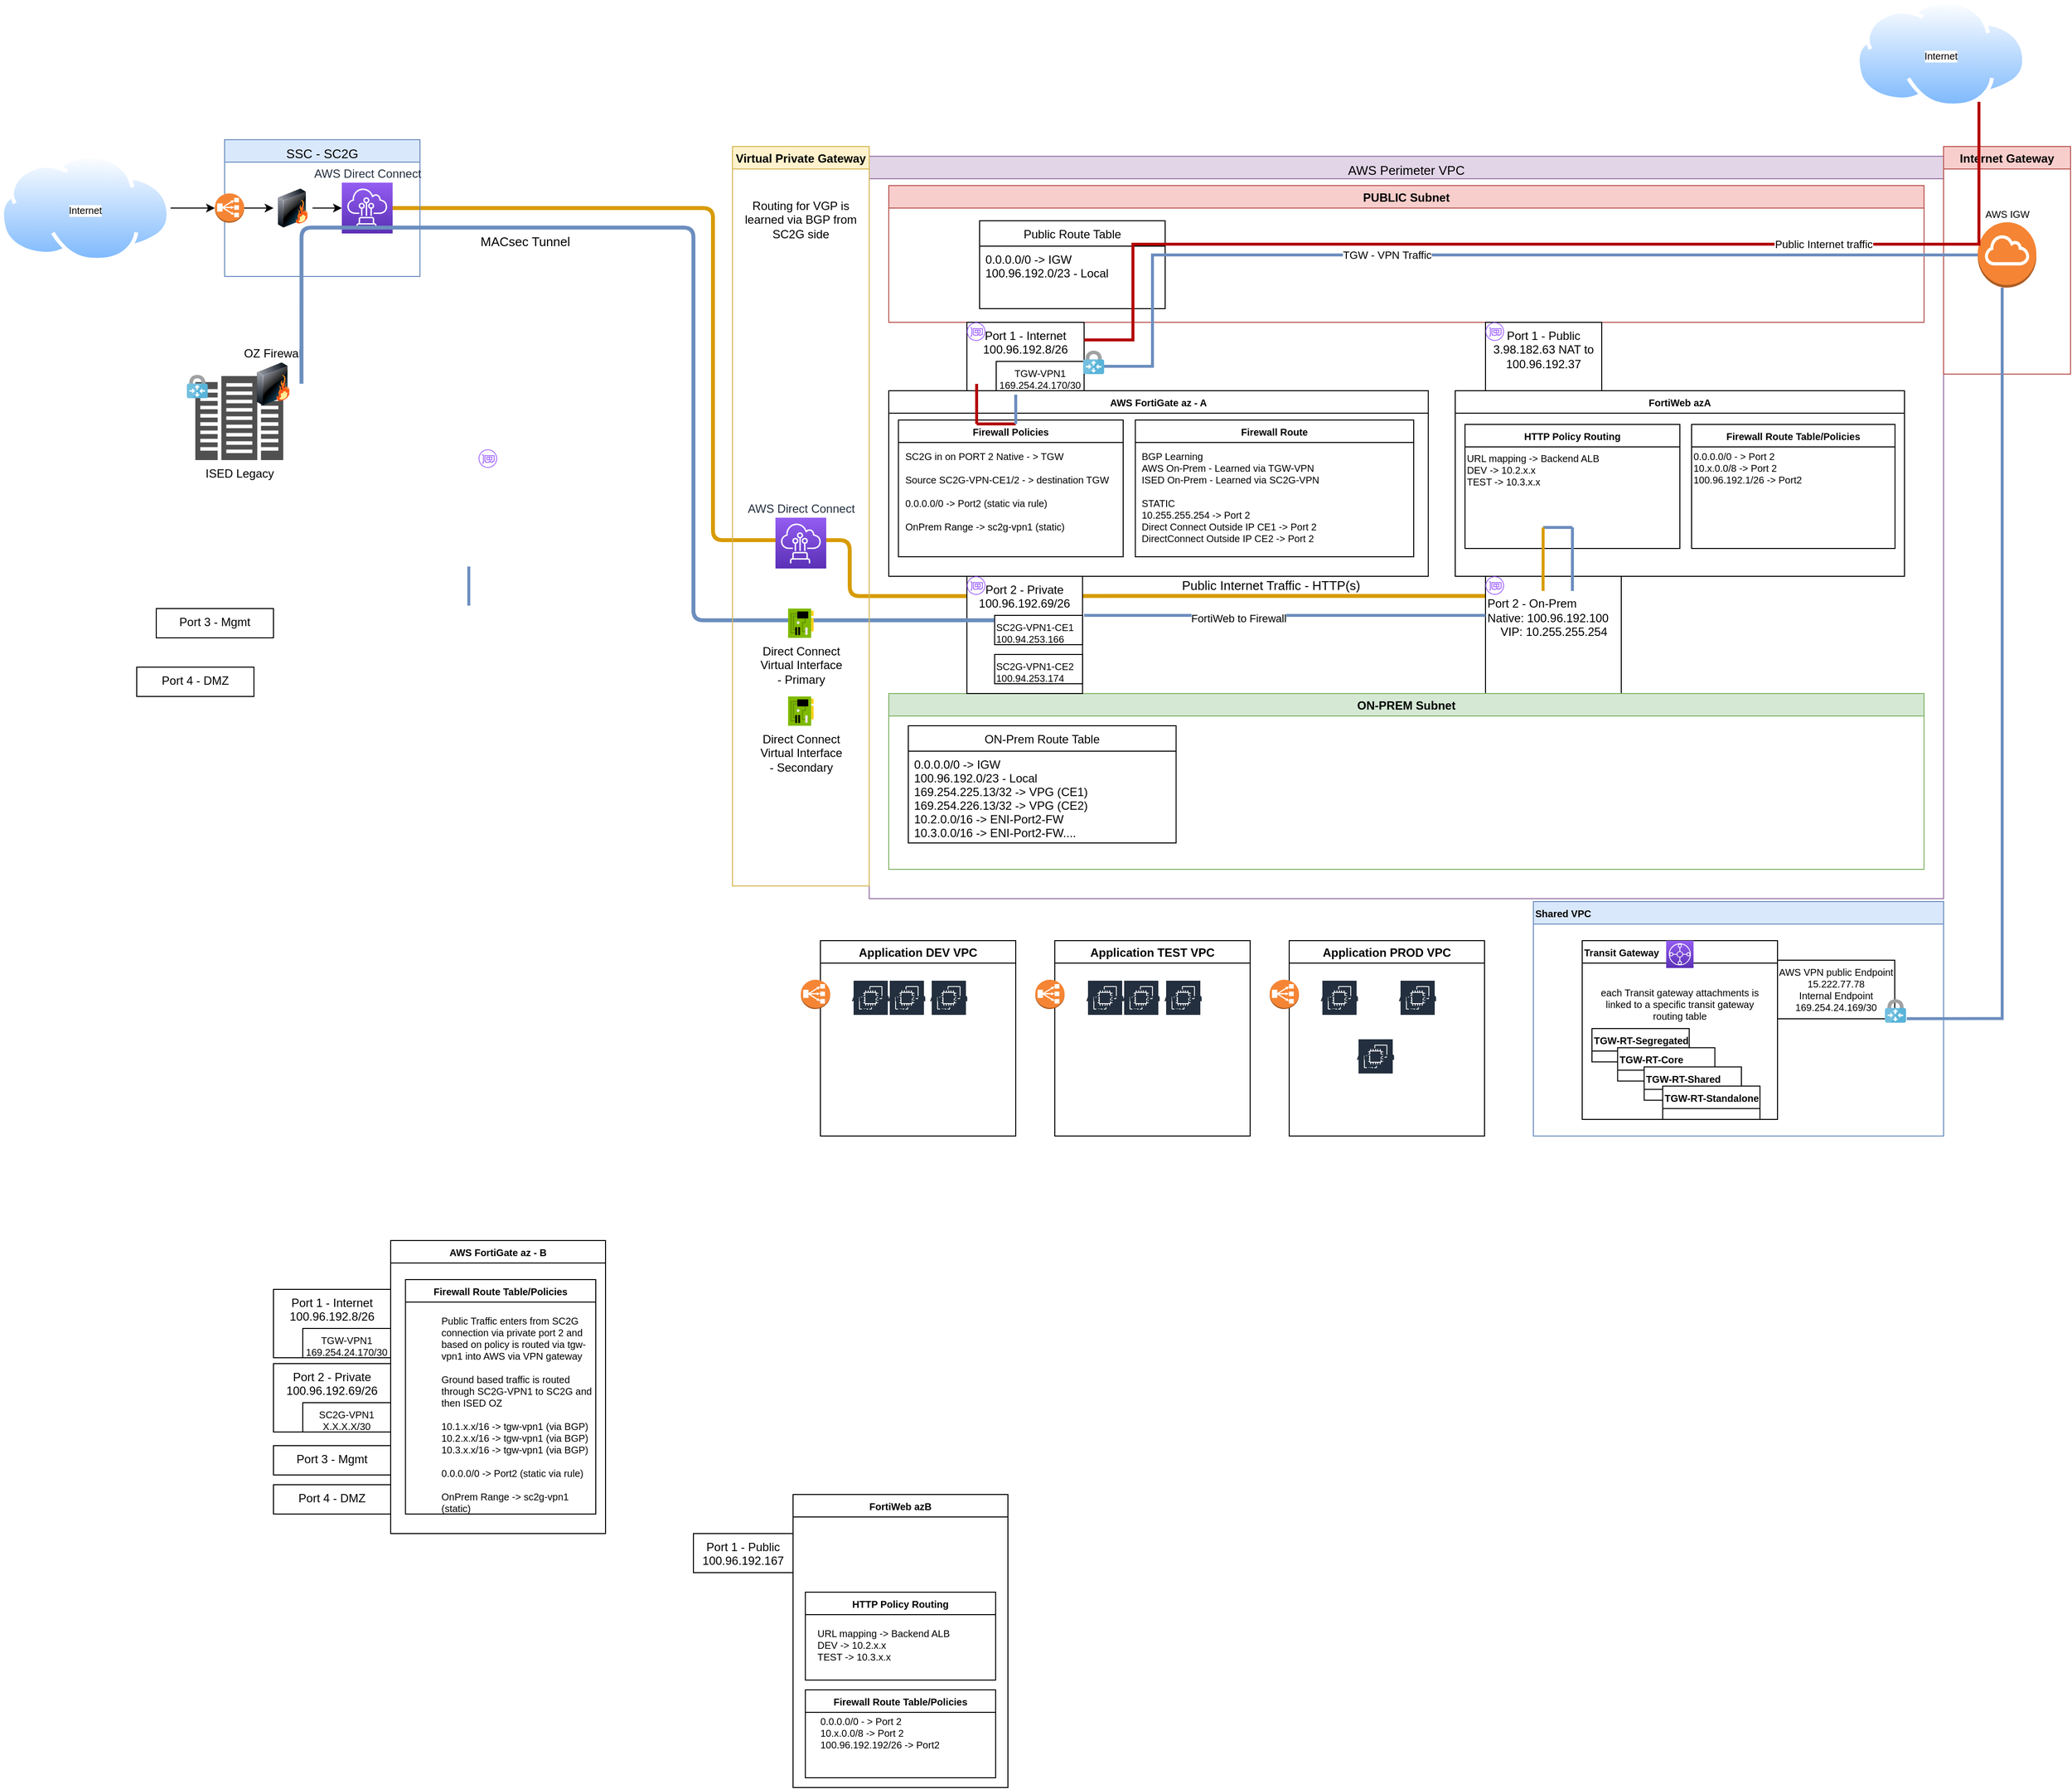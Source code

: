 <mxfile version="15.1.4" type="github">
  <diagram id="Ht1M8jgEwFfnCIfOTk4-" name="Page-1">
    <mxGraphModel dx="1490" dy="2180" grid="1" gridSize="10" guides="1" tooltips="1" connect="1" arrows="1" fold="1" page="1" pageScale="1" pageWidth="1169" pageHeight="827" math="0" shadow="0">
      <root>
        <mxCell id="0" />
        <mxCell id="1" parent="0" />
        <mxCell id="oZsSvBxQraPGQt4Ozmy0-2" style="edgeStyle=orthogonalEdgeStyle;rounded=0;orthogonalLoop=1;jettySize=auto;html=1;entryX=0;entryY=0.5;entryDx=0;entryDy=0;entryPerimeter=0;align=left;verticalAlign=bottom;" parent="1" source="9l7ZJe91tuLGdchl9NnN-35" target="qAOCn4IyquT-12VYp0vc-4" edge="1">
          <mxGeometry relative="1" as="geometry" />
        </mxCell>
        <mxCell id="9l7ZJe91tuLGdchl9NnN-35" value="Internet" style="aspect=fixed;perimeter=ellipsePerimeter;html=1;align=center;shadow=0;dashed=0;spacingTop=3;image;image=img/lib/active_directory/internet_cloud.svg;fontSize=10;labelPosition=center;verticalLabelPosition=middle;verticalAlign=middle;" parent="1" vertex="1">
          <mxGeometry x="60" y="-682" width="174.6" height="110" as="geometry" />
        </mxCell>
        <mxCell id="9l7ZJe91tuLGdchl9NnN-36" value="Shared VPC" style="swimlane;fontSize=10;align=left;verticalAlign=top;fillColor=#dae8fc;strokeColor=#6c8ebf;" parent="1" vertex="1">
          <mxGeometry x="1630" y="83" width="420" height="240" as="geometry" />
        </mxCell>
        <mxCell id="9l7ZJe91tuLGdchl9NnN-38" value="Transit Gateway" style="swimlane;fontSize=10;align=left;verticalAlign=top;" parent="9l7ZJe91tuLGdchl9NnN-36" vertex="1">
          <mxGeometry x="50" y="40" width="200" height="183" as="geometry" />
        </mxCell>
        <mxCell id="9l7ZJe91tuLGdchl9NnN-39" value="each Transit gateway attachments is linked to a specific transit gateway routing table" style="text;html=1;strokeColor=none;fillColor=none;align=center;verticalAlign=middle;whiteSpace=wrap;rounded=0;fontSize=10;" parent="9l7ZJe91tuLGdchl9NnN-38" vertex="1">
          <mxGeometry x="10" y="40" width="180" height="50" as="geometry" />
        </mxCell>
        <mxCell id="9l7ZJe91tuLGdchl9NnN-40" value="" style="group" parent="9l7ZJe91tuLGdchl9NnN-38" vertex="1" connectable="0">
          <mxGeometry x="10" y="90" width="172" height="93" as="geometry" />
        </mxCell>
        <mxCell id="9l7ZJe91tuLGdchl9NnN-41" value="TGW-RT-Segregated" style="swimlane;fontSize=10;align=left;verticalAlign=top;" parent="9l7ZJe91tuLGdchl9NnN-40" vertex="1">
          <mxGeometry width="99.579" height="34.128" as="geometry" />
        </mxCell>
        <mxCell id="9l7ZJe91tuLGdchl9NnN-42" value="TGW-RT-Core" style="swimlane;fontSize=10;align=left;verticalAlign=top;" parent="9l7ZJe91tuLGdchl9NnN-40" vertex="1">
          <mxGeometry x="26.253" y="19.624" width="99.579" height="34.128" as="geometry" />
        </mxCell>
        <mxCell id="9l7ZJe91tuLGdchl9NnN-43" value="TGW-RT-Shared&#xa;" style="swimlane;fontSize=10;align=left;verticalAlign=top;" parent="9l7ZJe91tuLGdchl9NnN-40" vertex="1">
          <mxGeometry x="53.411" y="39.248" width="99.579" height="34.128" as="geometry" />
        </mxCell>
        <mxCell id="9l7ZJe91tuLGdchl9NnN-44" value="TGW-RT-Standalone&#xa;" style="swimlane;fontSize=10;align=left;verticalAlign=top;" parent="9l7ZJe91tuLGdchl9NnN-40" vertex="1">
          <mxGeometry x="72.421" y="58.872" width="99.579" height="34.128" as="geometry" />
        </mxCell>
        <mxCell id="9l7ZJe91tuLGdchl9NnN-63" value="" style="points=[[0,0,0],[0.25,0,0],[0.5,0,0],[0.75,0,0],[1,0,0],[0,1,0],[0.25,1,0],[0.5,1,0],[0.75,1,0],[1,1,0],[0,0.25,0],[0,0.5,0],[0,0.75,0],[1,0.25,0],[1,0.5,0],[1,0.75,0]];outlineConnect=0;fontColor=#232F3E;gradientColor=#945DF2;gradientDirection=north;fillColor=#5A30B5;strokeColor=#ffffff;dashed=0;verticalLabelPosition=bottom;verticalAlign=top;align=center;html=1;fontSize=12;fontStyle=0;aspect=fixed;shape=mxgraph.aws4.resourceIcon;resIcon=mxgraph.aws4.transit_gateway;" parent="9l7ZJe91tuLGdchl9NnN-38" vertex="1">
          <mxGeometry x="86" width="28" height="28" as="geometry" />
        </mxCell>
        <mxCell id="9l7ZJe91tuLGdchl9NnN-37" value="AWS VPN public Endpoint&lt;br&gt;&lt;span&gt;15.222.77.78&lt;br&gt;Internal Endpoint&lt;br&gt;169.254.24.169/30&lt;br&gt;&lt;br&gt;&lt;/span&gt;" style="rounded=0;whiteSpace=wrap;html=1;fontSize=10;verticalAlign=top;" parent="9l7ZJe91tuLGdchl9NnN-36" vertex="1">
          <mxGeometry x="250" y="60" width="120" height="60" as="geometry" />
        </mxCell>
        <mxCell id="9l7ZJe91tuLGdchl9NnN-65" value="" style="aspect=fixed;html=1;points=[];align=center;image;fontSize=12;image=img/lib/mscae/VPN_Gateway.svg;" parent="9l7ZJe91tuLGdchl9NnN-36" vertex="1">
          <mxGeometry x="360" y="100" width="21.6" height="24" as="geometry" />
        </mxCell>
        <mxCell id="9l7ZJe91tuLGdchl9NnN-89" value="Public Internet Traffic - HTTP(s)" style="edgeStyle=orthogonalEdgeStyle;rounded=1;orthogonalLoop=1;jettySize=auto;html=1;entryX=1;entryY=0.5;entryDx=0;entryDy=0;entryPerimeter=0;fontSize=13;startArrow=none;startFill=0;endArrow=none;endFill=0;strokeWidth=4;labelPosition=center;verticalLabelPosition=top;align=center;verticalAlign=bottom;exitX=-0.001;exitY=0.168;exitDx=0;exitDy=0;fillColor=#ffe6cc;strokeColor=#d79b00;exitPerimeter=0;" parent="1" source="uSfW8OYd8DQsDEwRAvVg-16" target="9l7ZJe91tuLGdchl9NnN-86" edge="1">
          <mxGeometry x="-0.71" relative="1" as="geometry">
            <mxPoint x="590" y="-627" as="targetPoint" />
            <Array as="points">
              <mxPoint x="930" y="-230" />
              <mxPoint x="930" y="-287" />
              <mxPoint x="790" y="-287" />
              <mxPoint x="790" y="-627" />
            </Array>
            <mxPoint as="offset" />
          </mxGeometry>
        </mxCell>
        <mxCell id="9l7ZJe91tuLGdchl9NnN-85" value="SSC - SC2G" style="swimlane;fontSize=13;align=center;verticalAlign=top;fontStyle=0;fillColor=#dae8fc;strokeColor=#6c8ebf;" parent="1" vertex="1">
          <mxGeometry x="290" y="-697" width="200" height="140" as="geometry" />
        </mxCell>
        <mxCell id="9l7ZJe91tuLGdchl9NnN-86" value="AWS Direct Connect" style="points=[[0,0,0],[0.25,0,0],[0.5,0,0],[0.75,0,0],[1,0,0],[0,1,0],[0.25,1,0],[0.5,1,0],[0.75,1,0],[1,1,0],[0,0.25,0],[0,0.5,0],[0,0.75,0],[1,0.25,0],[1,0.5,0],[1,0.75,0]];outlineConnect=0;fontColor=#232F3E;gradientColor=#945DF2;gradientDirection=north;fillColor=#5A30B5;strokeColor=#ffffff;dashed=0;verticalLabelPosition=top;verticalAlign=bottom;align=center;html=1;fontSize=12;fontStyle=0;aspect=fixed;shape=mxgraph.aws4.resourceIcon;resIcon=mxgraph.aws4.direct_connect;labelPosition=center;" parent="9l7ZJe91tuLGdchl9NnN-85" vertex="1">
          <mxGeometry x="120.0" y="44" width="52" height="52" as="geometry" />
        </mxCell>
        <mxCell id="qAOCn4IyquT-12VYp0vc-13" style="edgeStyle=orthogonalEdgeStyle;rounded=0;orthogonalLoop=1;jettySize=auto;html=1;exitX=1;exitY=0.5;exitDx=0;exitDy=0;entryX=0;entryY=0.5;entryDx=0;entryDy=0;entryPerimeter=0;" parent="9l7ZJe91tuLGdchl9NnN-85" source="qAOCn4IyquT-12VYp0vc-11" target="9l7ZJe91tuLGdchl9NnN-86" edge="1">
          <mxGeometry relative="1" as="geometry" />
        </mxCell>
        <mxCell id="qAOCn4IyquT-12VYp0vc-11" value="" style="image;html=1;image=img/lib/clip_art/networking/Firewall_128x128.png" parent="9l7ZJe91tuLGdchl9NnN-85" vertex="1">
          <mxGeometry x="50" y="50" width="40" height="40" as="geometry" />
        </mxCell>
        <mxCell id="qAOCn4IyquT-12VYp0vc-1" value="ISED Legacy" style="pointerEvents=1;shadow=0;dashed=0;html=1;strokeColor=none;fillColor=#505050;labelPosition=center;verticalLabelPosition=bottom;verticalAlign=top;outlineConnect=0;align=center;shape=mxgraph.office.servers.datacenter;" parent="1" vertex="1">
          <mxGeometry x="260" y="-455" width="90" height="86" as="geometry" />
        </mxCell>
        <mxCell id="qAOCn4IyquT-12VYp0vc-6" value="Application DEV VPC" style="swimlane;" parent="1" vertex="1">
          <mxGeometry x="900" y="123" width="200" height="200" as="geometry" />
        </mxCell>
        <mxCell id="qAOCn4IyquT-12VYp0vc-7" value="Amazon EC2" style="outlineConnect=0;fontColor=#232F3E;gradientColor=none;strokeColor=#ffffff;fillColor=#232F3E;dashed=0;verticalLabelPosition=middle;verticalAlign=bottom;align=center;html=1;whiteSpace=wrap;fontSize=10;fontStyle=1;spacing=3;shape=mxgraph.aws4.productIcon;prIcon=mxgraph.aws4.ec2;" parent="qAOCn4IyquT-12VYp0vc-6" vertex="1">
          <mxGeometry x="33" y="40" width="37" height="40" as="geometry" />
        </mxCell>
        <mxCell id="qAOCn4IyquT-12VYp0vc-8" value="Amazon EC2" style="outlineConnect=0;fontColor=#232F3E;gradientColor=none;strokeColor=#ffffff;fillColor=#232F3E;dashed=0;verticalLabelPosition=middle;verticalAlign=bottom;align=center;html=1;whiteSpace=wrap;fontSize=10;fontStyle=1;spacing=3;shape=mxgraph.aws4.productIcon;prIcon=mxgraph.aws4.ec2;" parent="qAOCn4IyquT-12VYp0vc-6" vertex="1">
          <mxGeometry x="70" y="40" width="37" height="40" as="geometry" />
        </mxCell>
        <mxCell id="qAOCn4IyquT-12VYp0vc-9" value="Amazon EC2" style="outlineConnect=0;fontColor=#232F3E;gradientColor=none;strokeColor=#ffffff;fillColor=#232F3E;dashed=0;verticalLabelPosition=middle;verticalAlign=bottom;align=center;html=1;whiteSpace=wrap;fontSize=10;fontStyle=1;spacing=3;shape=mxgraph.aws4.productIcon;prIcon=mxgraph.aws4.ec2;" parent="qAOCn4IyquT-12VYp0vc-6" vertex="1">
          <mxGeometry x="113" y="40" width="37" height="40" as="geometry" />
        </mxCell>
        <mxCell id="qAOCn4IyquT-12VYp0vc-5" value="" style="outlineConnect=0;dashed=0;verticalLabelPosition=bottom;verticalAlign=top;align=center;html=1;shape=mxgraph.aws3.classic_load_balancer;fillColor=#F58534;gradientColor=none;" parent="qAOCn4IyquT-12VYp0vc-6" vertex="1">
          <mxGeometry x="-20" y="40" width="30" height="30" as="geometry" />
        </mxCell>
        <mxCell id="qAOCn4IyquT-12VYp0vc-14" value="Application TEST VPC" style="swimlane;" parent="1" vertex="1">
          <mxGeometry x="1140" y="123" width="200" height="200" as="geometry" />
        </mxCell>
        <mxCell id="qAOCn4IyquT-12VYp0vc-15" value="Amazon EC2" style="outlineConnect=0;fontColor=#232F3E;gradientColor=none;strokeColor=#ffffff;fillColor=#232F3E;dashed=0;verticalLabelPosition=middle;verticalAlign=bottom;align=center;html=1;whiteSpace=wrap;fontSize=10;fontStyle=1;spacing=3;shape=mxgraph.aws4.productIcon;prIcon=mxgraph.aws4.ec2;" parent="qAOCn4IyquT-12VYp0vc-14" vertex="1">
          <mxGeometry x="33" y="40" width="37" height="40" as="geometry" />
        </mxCell>
        <mxCell id="qAOCn4IyquT-12VYp0vc-16" value="Amazon EC2" style="outlineConnect=0;fontColor=#232F3E;gradientColor=none;strokeColor=#ffffff;fillColor=#232F3E;dashed=0;verticalLabelPosition=middle;verticalAlign=bottom;align=center;html=1;whiteSpace=wrap;fontSize=10;fontStyle=1;spacing=3;shape=mxgraph.aws4.productIcon;prIcon=mxgraph.aws4.ec2;" parent="qAOCn4IyquT-12VYp0vc-14" vertex="1">
          <mxGeometry x="70" y="40" width="37" height="40" as="geometry" />
        </mxCell>
        <mxCell id="qAOCn4IyquT-12VYp0vc-17" value="Amazon EC2" style="outlineConnect=0;fontColor=#232F3E;gradientColor=none;strokeColor=#ffffff;fillColor=#232F3E;dashed=0;verticalLabelPosition=middle;verticalAlign=bottom;align=center;html=1;whiteSpace=wrap;fontSize=10;fontStyle=1;spacing=3;shape=mxgraph.aws4.productIcon;prIcon=mxgraph.aws4.ec2;" parent="qAOCn4IyquT-12VYp0vc-14" vertex="1">
          <mxGeometry x="113" y="40" width="37" height="40" as="geometry" />
        </mxCell>
        <mxCell id="qAOCn4IyquT-12VYp0vc-18" value="" style="outlineConnect=0;dashed=0;verticalLabelPosition=bottom;verticalAlign=top;align=center;html=1;shape=mxgraph.aws3.classic_load_balancer;fillColor=#F58534;gradientColor=none;" parent="qAOCn4IyquT-12VYp0vc-14" vertex="1">
          <mxGeometry x="-20" y="40" width="30" height="30" as="geometry" />
        </mxCell>
        <mxCell id="qAOCn4IyquT-12VYp0vc-19" value="Application PROD VPC" style="swimlane;" parent="1" vertex="1">
          <mxGeometry x="1380" y="123" width="200" height="200" as="geometry" />
        </mxCell>
        <mxCell id="qAOCn4IyquT-12VYp0vc-20" value="Amazon EC2" style="outlineConnect=0;fontColor=#232F3E;gradientColor=none;strokeColor=#ffffff;fillColor=#232F3E;dashed=0;verticalLabelPosition=middle;verticalAlign=bottom;align=center;html=1;whiteSpace=wrap;fontSize=10;fontStyle=1;spacing=3;shape=mxgraph.aws4.productIcon;prIcon=mxgraph.aws4.ec2;" parent="qAOCn4IyquT-12VYp0vc-19" vertex="1">
          <mxGeometry x="33" y="40" width="37" height="40" as="geometry" />
        </mxCell>
        <mxCell id="qAOCn4IyquT-12VYp0vc-21" value="Amazon EC2" style="outlineConnect=0;fontColor=#232F3E;gradientColor=none;strokeColor=#ffffff;fillColor=#232F3E;dashed=0;verticalLabelPosition=middle;verticalAlign=bottom;align=center;html=1;whiteSpace=wrap;fontSize=10;fontStyle=1;spacing=3;shape=mxgraph.aws4.productIcon;prIcon=mxgraph.aws4.ec2;" parent="qAOCn4IyquT-12VYp0vc-19" vertex="1">
          <mxGeometry x="70" y="100" width="37" height="40" as="geometry" />
        </mxCell>
        <mxCell id="qAOCn4IyquT-12VYp0vc-22" value="Amazon EC2" style="outlineConnect=0;fontColor=#232F3E;gradientColor=none;strokeColor=#ffffff;fillColor=#232F3E;dashed=0;verticalLabelPosition=middle;verticalAlign=bottom;align=center;html=1;whiteSpace=wrap;fontSize=10;fontStyle=1;spacing=3;shape=mxgraph.aws4.productIcon;prIcon=mxgraph.aws4.ec2;" parent="qAOCn4IyquT-12VYp0vc-19" vertex="1">
          <mxGeometry x="113" y="40" width="37" height="40" as="geometry" />
        </mxCell>
        <mxCell id="qAOCn4IyquT-12VYp0vc-23" value="" style="outlineConnect=0;dashed=0;verticalLabelPosition=bottom;verticalAlign=top;align=center;html=1;shape=mxgraph.aws3.classic_load_balancer;fillColor=#F58534;gradientColor=none;" parent="qAOCn4IyquT-12VYp0vc-19" vertex="1">
          <mxGeometry x="-20" y="40" width="30" height="30" as="geometry" />
        </mxCell>
        <mxCell id="9l7ZJe91tuLGdchl9NnN-90" value="" style="aspect=fixed;html=1;points=[];align=center;image;fontSize=12;image=img/lib/mscae/VPN_Gateway.svg;direction=south;rotation=-90;" parent="1" vertex="1">
          <mxGeometry x="250.0" y="-455.0" width="24" height="21.6" as="geometry" />
        </mxCell>
        <mxCell id="qAOCn4IyquT-12VYp0vc-28" value="OZ Firewall" style="image;html=1;image=img/lib/clip_art/networking/Firewall_128x128.png;labelPosition=center;verticalLabelPosition=top;align=center;verticalAlign=bottom;" parent="1" vertex="1">
          <mxGeometry x="310" y="-469" width="60" height="44" as="geometry" />
        </mxCell>
        <mxCell id="qAOCn4IyquT-12VYp0vc-4" value="" style="outlineConnect=0;dashed=0;verticalLabelPosition=bottom;verticalAlign=top;align=center;html=1;shape=mxgraph.aws3.classic_load_balancer;fillColor=#F58534;gradientColor=none;" parent="1" vertex="1">
          <mxGeometry x="280" y="-642" width="30" height="30" as="geometry" />
        </mxCell>
        <mxCell id="oZsSvBxQraPGQt4Ozmy0-1" style="edgeStyle=orthogonalEdgeStyle;rounded=0;orthogonalLoop=1;jettySize=auto;html=1;entryX=0;entryY=0.5;entryDx=0;entryDy=0;align=left;verticalAlign=bottom;" parent="1" source="qAOCn4IyquT-12VYp0vc-4" target="qAOCn4IyquT-12VYp0vc-11" edge="1">
          <mxGeometry relative="1" as="geometry" />
        </mxCell>
        <mxCell id="oZsSvBxQraPGQt4Ozmy0-5" value="AWS Perimeter VPC" style="swimlane;fontSize=13;align=center;verticalAlign=top;fontStyle=0;fillColor=#e1d5e7;strokeColor=#9673a6;" parent="1" vertex="1">
          <mxGeometry x="950" y="-680" width="1100" height="760" as="geometry" />
        </mxCell>
        <mxCell id="oZsSvBxQraPGQt4Ozmy0-12" value="" style="group" parent="oZsSvBxQraPGQt4Ozmy0-5" vertex="1" connectable="0">
          <mxGeometry x="-610" y="1110" width="340" height="300" as="geometry" />
        </mxCell>
        <mxCell id="oZsSvBxQraPGQt4Ozmy0-13" value="Port 1 - Internet 100.96.192.8/26" style="rounded=0;whiteSpace=wrap;html=1;verticalAlign=top;" parent="oZsSvBxQraPGQt4Ozmy0-12" vertex="1">
          <mxGeometry y="50" width="120" height="70" as="geometry" />
        </mxCell>
        <mxCell id="oZsSvBxQraPGQt4Ozmy0-16" value="Port 2 - Private 100.96.192.69/26" style="rounded=0;whiteSpace=wrap;html=1;verticalAlign=top;" parent="oZsSvBxQraPGQt4Ozmy0-12" vertex="1">
          <mxGeometry y="126" width="120" height="70" as="geometry" />
        </mxCell>
        <mxCell id="oZsSvBxQraPGQt4Ozmy0-17" value="Port 3 - Mgmt" style="rounded=0;whiteSpace=wrap;html=1;verticalAlign=top;" parent="oZsSvBxQraPGQt4Ozmy0-12" vertex="1">
          <mxGeometry y="210" width="120" height="30" as="geometry" />
        </mxCell>
        <mxCell id="oZsSvBxQraPGQt4Ozmy0-18" value="TGW-VPN1 169.254.24.170/30" style="rounded=0;whiteSpace=wrap;html=1;verticalAlign=top;fontSize=10;" parent="oZsSvBxQraPGQt4Ozmy0-12" vertex="1">
          <mxGeometry x="30" y="90" width="90.0" height="30" as="geometry" />
        </mxCell>
        <mxCell id="oZsSvBxQraPGQt4Ozmy0-19" value="Port 4 - DMZ" style="rounded=0;whiteSpace=wrap;html=1;verticalAlign=top;" parent="oZsSvBxQraPGQt4Ozmy0-12" vertex="1">
          <mxGeometry y="250" width="120" height="30" as="geometry" />
        </mxCell>
        <mxCell id="oZsSvBxQraPGQt4Ozmy0-20" value="" style="group" parent="oZsSvBxQraPGQt4Ozmy0-12" vertex="1" connectable="0">
          <mxGeometry x="120" width="220" height="300" as="geometry" />
        </mxCell>
        <mxCell id="oZsSvBxQraPGQt4Ozmy0-21" value="AWS FortiGate az - B" style="swimlane;fontSize=10;verticalAlign=top;" parent="oZsSvBxQraPGQt4Ozmy0-20" vertex="1">
          <mxGeometry width="220" height="300" as="geometry" />
        </mxCell>
        <mxCell id="oZsSvBxQraPGQt4Ozmy0-22" value="Firewall Route Table/Policies" style="swimlane;fontSize=10;verticalAlign=top;" parent="oZsSvBxQraPGQt4Ozmy0-20" vertex="1">
          <mxGeometry x="15.17" y="40" width="194.83" height="240" as="geometry" />
        </mxCell>
        <mxCell id="oZsSvBxQraPGQt4Ozmy0-23" value="Public Traffic enters from SC2G connection via private port 2 and based on policy is routed via tgw-vpn1 into AWS via VPN gateway&lt;br&gt;&lt;br&gt;Ground based traffic is routed through SC2G-VPN1 to SC2G and then ISED OZ&lt;br&gt;&lt;br&gt;10.1.x.x/16 -&amp;gt; tgw-vpn1 (via BGP)&lt;br&gt;10.2.x.x/16 -&amp;gt; tgw-vpn1 (via BGP)&lt;br&gt;10.3.x.x/16 -&amp;gt; tgw-vpn1 (via BGP)&lt;br&gt;&lt;br&gt;0.0.0.0/0 -&amp;gt; Port2 (static via rule)&lt;br&gt;&lt;br&gt;OnPrem Range -&amp;gt; sc2g-vpn1 (static)" style="text;html=1;strokeColor=none;fillColor=none;align=left;verticalAlign=top;whiteSpace=wrap;rounded=0;fontSize=10;" parent="oZsSvBxQraPGQt4Ozmy0-20" vertex="1">
          <mxGeometry x="50" y="70" width="160" height="210" as="geometry" />
        </mxCell>
        <mxCell id="oZsSvBxQraPGQt4Ozmy0-24" style="edgeStyle=elbowEdgeStyle;rounded=1;orthogonalLoop=1;jettySize=auto;html=1;exitX=0;exitY=0.5;exitDx=0;exitDy=0;fontSize=10;startArrow=none;startFill=0;endArrow=none;endFill=0;strokeWidth=6;" parent="oZsSvBxQraPGQt4Ozmy0-12" source="oZsSvBxQraPGQt4Ozmy0-13" target="oZsSvBxQraPGQt4Ozmy0-13" edge="1">
          <mxGeometry x="-40" y="-100" as="geometry" />
        </mxCell>
        <mxCell id="oZsSvBxQraPGQt4Ozmy0-26" value="SC2G-VPN1 X.X.X.X/30" style="rounded=0;whiteSpace=wrap;html=1;verticalAlign=top;fontSize=10;" parent="oZsSvBxQraPGQt4Ozmy0-12" vertex="1">
          <mxGeometry x="30" y="166" width="90.0" height="30" as="geometry" />
        </mxCell>
        <mxCell id="uSfW8OYd8DQsDEwRAvVg-10" value="" style="group" vertex="1" connectable="0" parent="oZsSvBxQraPGQt4Ozmy0-5">
          <mxGeometry x="-78" y="1370" width="220" height="300" as="geometry" />
        </mxCell>
        <mxCell id="uSfW8OYd8DQsDEwRAvVg-11" value="FortiWeb azB" style="swimlane;fontSize=10;verticalAlign=top;" vertex="1" parent="uSfW8OYd8DQsDEwRAvVg-10">
          <mxGeometry width="220" height="300" as="geometry" />
        </mxCell>
        <mxCell id="uSfW8OYd8DQsDEwRAvVg-12" value="0.0.0.0/0 - &amp;gt; Port 2&lt;br&gt;10.x.0.0/8 -&amp;gt; Port 2&lt;br&gt;100.96.192.192/26 -&amp;gt; Port2" style="text;html=1;strokeColor=none;fillColor=none;align=left;verticalAlign=top;whiteSpace=wrap;rounded=0;fontSize=10;" vertex="1" parent="uSfW8OYd8DQsDEwRAvVg-11">
          <mxGeometry x="25.83" y="220" width="160" height="60" as="geometry" />
        </mxCell>
        <mxCell id="uSfW8OYd8DQsDEwRAvVg-14" value="HTTP Policy Routing" style="swimlane;fontSize=10;verticalAlign=top;" vertex="1" parent="uSfW8OYd8DQsDEwRAvVg-11">
          <mxGeometry x="12.59" y="100" width="194.83" height="90" as="geometry" />
        </mxCell>
        <mxCell id="uSfW8OYd8DQsDEwRAvVg-13" value="URL mapping -&amp;gt; Backend ALB&lt;br&gt;DEV -&amp;gt; 10.2.x.x&lt;br&gt;TEST -&amp;gt; 10.3.x.x" style="text;html=1;strokeColor=none;fillColor=none;align=left;verticalAlign=top;whiteSpace=wrap;rounded=0;fontSize=10;" vertex="1" parent="uSfW8OYd8DQsDEwRAvVg-14">
          <mxGeometry x="10.66" y="30" width="160" height="53" as="geometry" />
        </mxCell>
        <mxCell id="uSfW8OYd8DQsDEwRAvVg-15" value="Firewall Route Table/Policies" style="swimlane;fontSize=10;verticalAlign=top;" vertex="1" parent="uSfW8OYd8DQsDEwRAvVg-11">
          <mxGeometry x="12.59" y="200" width="194.83" height="90" as="geometry" />
        </mxCell>
        <mxCell id="uSfW8OYd8DQsDEwRAvVg-17" value="Port 1 - Public&lt;br&gt;100.96.192.167" style="rounded=0;whiteSpace=wrap;html=1;verticalAlign=top;" vertex="1" parent="oZsSvBxQraPGQt4Ozmy0-5">
          <mxGeometry x="-180" y="1410" width="102" height="40" as="geometry" />
        </mxCell>
        <mxCell id="9l7ZJe91tuLGdchl9NnN-55" value="AWS FortiGate az - A" style="swimlane;fontSize=10;verticalAlign=top;" parent="oZsSvBxQraPGQt4Ozmy0-5" vertex="1">
          <mxGeometry x="20" y="240" width="552.41" height="190" as="geometry" />
        </mxCell>
        <mxCell id="9l7ZJe91tuLGdchl9NnN-56" value="Firewall Policies" style="swimlane;fontSize=10;verticalAlign=top;" parent="9l7ZJe91tuLGdchl9NnN-55" vertex="1">
          <mxGeometry x="9.88" y="30" width="230.12" height="140" as="geometry" />
        </mxCell>
        <mxCell id="9l7ZJe91tuLGdchl9NnN-57" value="SC2G in on PORT 2 Native - &amp;gt; TGW&lt;br&gt;&lt;br&gt;Source SC2G-VPN-CE1/2 - &amp;gt; destination TGW&lt;br&gt;&lt;br&gt;0.0.0.0/0 -&amp;gt; Port2 (static via rule)&lt;br&gt;&lt;br&gt;OnPrem Range -&amp;gt; sc2g-vpn1 (static)" style="text;html=1;strokeColor=none;fillColor=none;align=left;verticalAlign=top;whiteSpace=wrap;rounded=0;fontSize=10;" parent="9l7ZJe91tuLGdchl9NnN-56" vertex="1">
          <mxGeometry x="5.06" y="25" width="214.94" height="100" as="geometry" />
        </mxCell>
        <mxCell id="uSfW8OYd8DQsDEwRAvVg-25" value="Firewall Route" style="swimlane;fontSize=10;verticalAlign=top;" vertex="1" parent="9l7ZJe91tuLGdchl9NnN-55">
          <mxGeometry x="252.414" y="30" width="285.06" height="140" as="geometry" />
        </mxCell>
        <mxCell id="uSfW8OYd8DQsDEwRAvVg-26" value="BGP Learning&lt;br&gt;AWS On-Prem - Learned via TGW-VPN&amp;nbsp;&lt;br&gt;ISED On-Prem - Learned via SC2G-VPN&lt;br&gt;&lt;br&gt;STATIC&lt;br&gt;10.255.255.254 -&amp;gt; Port 2&lt;br&gt;Direct Connect Outside IP CE1 -&amp;gt; Port 2&amp;nbsp;&lt;br&gt;DirectConnect Outside IP CE2 -&amp;gt; Port 2" style="text;html=1;strokeColor=none;fillColor=none;align=left;verticalAlign=top;whiteSpace=wrap;rounded=0;fontSize=10;" vertex="1" parent="uSfW8OYd8DQsDEwRAvVg-25">
          <mxGeometry x="5.06" y="25" width="275.06" height="100" as="geometry" />
        </mxCell>
        <mxCell id="uSfW8OYd8DQsDEwRAvVg-68" value="PUBLIC Subnet" style="swimlane;align=center;fillColor=#f8cecc;strokeColor=#b85450;" vertex="1" parent="oZsSvBxQraPGQt4Ozmy0-5">
          <mxGeometry x="20" y="30" width="1060" height="140" as="geometry" />
        </mxCell>
        <mxCell id="uSfW8OYd8DQsDEwRAvVg-77" value="Public Route Table" style="swimlane;fontStyle=0;childLayout=stackLayout;horizontal=1;startSize=26;horizontalStack=0;resizeParent=1;resizeParentMax=0;resizeLast=0;collapsible=1;marginBottom=0;align=center;direction=east;" vertex="1" parent="uSfW8OYd8DQsDEwRAvVg-68">
          <mxGeometry x="93" y="36" width="190" height="90" as="geometry" />
        </mxCell>
        <mxCell id="uSfW8OYd8DQsDEwRAvVg-78" value="0.0.0.0/0 -&gt; IGW&#xa;100.96.192.0/23 - Local" style="text;strokeColor=none;fillColor=none;align=left;verticalAlign=top;spacingLeft=4;spacingRight=4;overflow=hidden;rotatable=0;points=[[0,0.5],[1,0.5]];portConstraint=eastwest;" vertex="1" parent="uSfW8OYd8DQsDEwRAvVg-77">
          <mxGeometry y="26" width="190" height="64" as="geometry" />
        </mxCell>
        <mxCell id="uSfW8OYd8DQsDEwRAvVg-16" value="&lt;br&gt;Port 2 - On-Prem&lt;br&gt;Native:&amp;nbsp;100.96.192.100&lt;br&gt;&amp;nbsp; &amp;nbsp; VIP: 10.255.255.254" style="rounded=0;whiteSpace=wrap;html=1;verticalAlign=top;align=left;" vertex="1" parent="oZsSvBxQraPGQt4Ozmy0-5">
          <mxGeometry x="631" y="430" width="139" height="120" as="geometry" />
        </mxCell>
        <mxCell id="uSfW8OYd8DQsDEwRAvVg-70" value="ON-PREM Subnet" style="swimlane;align=center;fillColor=#d5e8d4;strokeColor=#82b366;" vertex="1" parent="oZsSvBxQraPGQt4Ozmy0-5">
          <mxGeometry x="20" y="550" width="1060" height="180" as="geometry" />
        </mxCell>
        <mxCell id="uSfW8OYd8DQsDEwRAvVg-81" value="ON-Prem Route Table" style="swimlane;fontStyle=0;childLayout=stackLayout;horizontal=1;startSize=26;horizontalStack=0;resizeParent=1;resizeParentMax=0;resizeLast=0;collapsible=1;marginBottom=0;align=center;direction=east;" vertex="1" parent="uSfW8OYd8DQsDEwRAvVg-70">
          <mxGeometry x="20" y="33" width="274.2" height="120" as="geometry" />
        </mxCell>
        <mxCell id="uSfW8OYd8DQsDEwRAvVg-82" value="0.0.0.0/0 -&gt; IGW&#xa;100.96.192.0/23 - Local&#xa;169.254.225.13/32 -&gt; VPG (CE1)&#xa;169.254.226.13/32 -&gt; VPG (CE2)&#xa;10.2.0.0/16 -&gt; ENI-Port2-FW&#xa;10.3.0.0/16 -&gt; ENI-Port2-FW...." style="text;strokeColor=none;fillColor=none;align=left;verticalAlign=top;spacingLeft=4;spacingRight=4;overflow=hidden;rotatable=0;points=[[0,0.5],[1,0.5]];portConstraint=eastwest;" vertex="1" parent="uSfW8OYd8DQsDEwRAvVg-81">
          <mxGeometry y="26" width="274.2" height="94" as="geometry" />
        </mxCell>
        <mxCell id="uSfW8OYd8DQsDEwRAvVg-21" value="" style="group" vertex="1" connectable="0" parent="oZsSvBxQraPGQt4Ozmy0-5">
          <mxGeometry x="100" y="170" width="120" height="70" as="geometry" />
        </mxCell>
        <mxCell id="9l7ZJe91tuLGdchl9NnN-47" value="Port 1 - Internet 100.96.192.8/26" style="rounded=0;whiteSpace=wrap;html=1;verticalAlign=top;" parent="uSfW8OYd8DQsDEwRAvVg-21" vertex="1">
          <mxGeometry width="120" height="70" as="geometry" />
        </mxCell>
        <mxCell id="9l7ZJe91tuLGdchl9NnN-58" style="edgeStyle=elbowEdgeStyle;rounded=1;orthogonalLoop=1;jettySize=auto;html=1;exitX=0;exitY=0.5;exitDx=0;exitDy=0;fontSize=10;startArrow=none;startFill=0;endArrow=none;endFill=0;strokeWidth=6;" parent="uSfW8OYd8DQsDEwRAvVg-21" source="9l7ZJe91tuLGdchl9NnN-47" target="9l7ZJe91tuLGdchl9NnN-47" edge="1">
          <mxGeometry x="40" y="-100" as="geometry" />
        </mxCell>
        <mxCell id="9l7ZJe91tuLGdchl9NnN-50" value="TGW-VPN1 169.254.24.170/30" style="rounded=0;whiteSpace=wrap;html=1;verticalAlign=top;fontSize=10;" parent="uSfW8OYd8DQsDEwRAvVg-21" vertex="1">
          <mxGeometry x="30" y="40" width="90.0" height="30" as="geometry" />
        </mxCell>
        <mxCell id="uSfW8OYd8DQsDEwRAvVg-115" value="" style="sketch=0;outlineConnect=0;fontColor=#232F3E;gradientColor=none;fillColor=#A166FF;strokeColor=none;dashed=0;verticalLabelPosition=bottom;verticalAlign=top;align=center;html=1;fontSize=12;fontStyle=0;aspect=fixed;pointerEvents=1;shape=mxgraph.aws4.elastic_network_interface;" vertex="1" parent="uSfW8OYd8DQsDEwRAvVg-21">
          <mxGeometry width="19" height="19" as="geometry" />
        </mxCell>
        <mxCell id="uSfW8OYd8DQsDEwRAvVg-23" value="" style="group" vertex="1" connectable="0" parent="oZsSvBxQraPGQt4Ozmy0-5">
          <mxGeometry x="100" y="430" width="148" height="120" as="geometry" />
        </mxCell>
        <mxCell id="9l7ZJe91tuLGdchl9NnN-48" value="Port 2 - Private 100.96.192.69/26" style="rounded=0;whiteSpace=wrap;html=1;verticalAlign=top;" parent="uSfW8OYd8DQsDEwRAvVg-23" vertex="1">
          <mxGeometry width="118.4" height="120" as="geometry" />
        </mxCell>
        <mxCell id="uSfW8OYd8DQsDEwRAvVg-22" value="SC2G-VPN1-CE2&lt;br&gt;100.94.253.174" style="rounded=0;whiteSpace=wrap;html=1;verticalAlign=top;fontSize=10;align=left;" vertex="1" parent="uSfW8OYd8DQsDEwRAvVg-23">
          <mxGeometry x="28.4" y="80" width="90" height="30" as="geometry" />
        </mxCell>
        <mxCell id="9l7ZJe91tuLGdchl9NnN-60" value="SC2G-VPN1-CE1&lt;br&gt;100.94.253.166" style="rounded=0;whiteSpace=wrap;html=1;verticalAlign=top;fontSize=10;align=left;" parent="uSfW8OYd8DQsDEwRAvVg-23" vertex="1">
          <mxGeometry x="28.4" y="40" width="90" height="30" as="geometry" />
        </mxCell>
        <mxCell id="uSfW8OYd8DQsDEwRAvVg-112" value="" style="sketch=0;outlineConnect=0;fontColor=#232F3E;gradientColor=none;fillColor=#A166FF;strokeColor=none;dashed=0;verticalLabelPosition=bottom;verticalAlign=top;align=center;html=1;fontSize=12;fontStyle=0;aspect=fixed;pointerEvents=1;shape=mxgraph.aws4.elastic_network_interface;" vertex="1" parent="uSfW8OYd8DQsDEwRAvVg-23">
          <mxGeometry width="19" height="19" as="geometry" />
        </mxCell>
        <mxCell id="uSfW8OYd8DQsDEwRAvVg-1" value="" style="group" vertex="1" connectable="0" parent="oZsSvBxQraPGQt4Ozmy0-5">
          <mxGeometry x="600" y="240" width="460" height="190" as="geometry" />
        </mxCell>
        <mxCell id="uSfW8OYd8DQsDEwRAvVg-2" value="FortiWeb azA" style="swimlane;fontSize=10;verticalAlign=top;" vertex="1" parent="uSfW8OYd8DQsDEwRAvVg-1">
          <mxGeometry width="460" height="190" as="geometry" />
        </mxCell>
        <mxCell id="uSfW8OYd8DQsDEwRAvVg-9" value="HTTP Policy Routing" style="swimlane;fontSize=10;verticalAlign=top;" vertex="1" parent="uSfW8OYd8DQsDEwRAvVg-2">
          <mxGeometry x="10" y="34.542" width="220" height="126.958" as="geometry" />
        </mxCell>
        <mxCell id="uSfW8OYd8DQsDEwRAvVg-8" value="URL mapping -&amp;gt; Backend ALB&lt;br&gt;DEV -&amp;gt; 10.2.x.x&lt;br&gt;TEST -&amp;gt; 10.3.x.x" style="text;html=1;strokeColor=none;fillColor=none;align=left;verticalAlign=top;whiteSpace=wrap;rounded=0;fontSize=10;" vertex="1" parent="uSfW8OYd8DQsDEwRAvVg-9">
          <mxGeometry y="22.458" width="166" height="52.108" as="geometry" />
        </mxCell>
        <mxCell id="uSfW8OYd8DQsDEwRAvVg-3" value="Firewall Route Table/Policies" style="swimlane;fontSize=10;verticalAlign=top;" vertex="1" parent="uSfW8OYd8DQsDEwRAvVg-2">
          <mxGeometry x="242" y="34.542" width="208.28" height="126.958" as="geometry" />
        </mxCell>
        <mxCell id="uSfW8OYd8DQsDEwRAvVg-5" value="0.0.0.0/0 - &amp;gt; Port 2&lt;br&gt;10.x.0.0/8 -&amp;gt; Port 2&lt;br&gt;100.96.192.1/26 -&amp;gt; Port2" style="text;html=1;strokeColor=none;fillColor=none;align=left;verticalAlign=top;whiteSpace=wrap;rounded=0;fontSize=10;" vertex="1" parent="uSfW8OYd8DQsDEwRAvVg-3">
          <mxGeometry y="20.701" width="145.99" height="52.108" as="geometry" />
        </mxCell>
        <mxCell id="uSfW8OYd8DQsDEwRAvVg-7" value="Port 1 - Public&lt;br&gt;3.98.182.63 NAT to 100.96.192.37&lt;br&gt;" style="rounded=0;whiteSpace=wrap;html=1;verticalAlign=top;" vertex="1" parent="oZsSvBxQraPGQt4Ozmy0-5">
          <mxGeometry x="631" y="170" width="119" height="70" as="geometry" />
        </mxCell>
        <mxCell id="uSfW8OYd8DQsDEwRAvVg-114" value="" style="sketch=0;outlineConnect=0;fontColor=#232F3E;gradientColor=none;fillColor=#A166FF;strokeColor=none;dashed=0;verticalLabelPosition=bottom;verticalAlign=top;align=center;html=1;fontSize=12;fontStyle=0;aspect=fixed;pointerEvents=1;shape=mxgraph.aws4.elastic_network_interface;" vertex="1" parent="oZsSvBxQraPGQt4Ozmy0-5">
          <mxGeometry x="631" y="430" width="19" height="19" as="geometry" />
        </mxCell>
        <mxCell id="uSfW8OYd8DQsDEwRAvVg-116" value="" style="sketch=0;outlineConnect=0;fontColor=#232F3E;gradientColor=none;fillColor=#A166FF;strokeColor=none;dashed=0;verticalLabelPosition=bottom;verticalAlign=top;align=center;html=1;fontSize=12;fontStyle=0;aspect=fixed;pointerEvents=1;shape=mxgraph.aws4.elastic_network_interface;" vertex="1" parent="oZsSvBxQraPGQt4Ozmy0-5">
          <mxGeometry x="631" y="170" width="19" height="19" as="geometry" />
        </mxCell>
        <mxCell id="uSfW8OYd8DQsDEwRAvVg-118" value="" style="html=1;startArrow=none;startFill=0;endArrow=none;endFill=0;strokeWidth=3;fillColor=#dae8fc;strokeColor=#6c8ebf;" edge="1" parent="oZsSvBxQraPGQt4Ozmy0-5">
          <mxGeometry width="100" relative="1" as="geometry">
            <mxPoint x="220" y="470" as="sourcePoint" />
            <mxPoint x="631" y="470" as="targetPoint" />
          </mxGeometry>
        </mxCell>
        <mxCell id="uSfW8OYd8DQsDEwRAvVg-119" value="FortiWeb to Firewall" style="edgeLabel;html=1;align=center;verticalAlign=middle;resizable=0;points=[];" vertex="1" connectable="0" parent="uSfW8OYd8DQsDEwRAvVg-118">
          <mxGeometry x="-0.232" y="-3" relative="1" as="geometry">
            <mxPoint as="offset" />
          </mxGeometry>
        </mxCell>
        <mxCell id="uSfW8OYd8DQsDEwRAvVg-121" value="" style="html=1;startArrow=none;startFill=0;endArrow=none;endFill=0;strokeWidth=3;fillColor=#dae8fc;strokeColor=#6c8ebf;exitX=0.64;exitY=0.125;exitDx=0;exitDy=0;exitPerimeter=0;" edge="1" parent="oZsSvBxQraPGQt4Ozmy0-5" source="uSfW8OYd8DQsDEwRAvVg-16">
          <mxGeometry width="100" relative="1" as="geometry">
            <mxPoint x="-400" y="440.0" as="sourcePoint" />
            <mxPoint x="720" y="380" as="targetPoint" />
            <Array as="points" />
          </mxGeometry>
        </mxCell>
        <mxCell id="uSfW8OYd8DQsDEwRAvVg-122" value="" style="html=1;startArrow=none;startFill=0;endArrow=none;endFill=0;strokeWidth=3;fillColor=#dae8fc;strokeColor=#6c8ebf;exitX=0.64;exitY=0.125;exitDx=0;exitDy=0;exitPerimeter=0;" edge="1" parent="oZsSvBxQraPGQt4Ozmy0-5" source="uSfW8OYd8DQsDEwRAvVg-16">
          <mxGeometry width="100" relative="1" as="geometry">
            <mxPoint x="1669.96" y="-245" as="sourcePoint" />
            <mxPoint x="720" y="380" as="targetPoint" />
            <Array as="points" />
          </mxGeometry>
        </mxCell>
        <mxCell id="uSfW8OYd8DQsDEwRAvVg-123" value="" style="html=1;startArrow=none;startFill=0;endArrow=none;endFill=0;strokeWidth=3;fillColor=#dae8fc;strokeColor=#6c8ebf;" edge="1" parent="oZsSvBxQraPGQt4Ozmy0-5">
          <mxGeometry width="100" relative="1" as="geometry">
            <mxPoint x="720" y="380" as="sourcePoint" />
            <mxPoint x="690" y="380" as="targetPoint" />
            <Array as="points" />
          </mxGeometry>
        </mxCell>
        <mxCell id="uSfW8OYd8DQsDEwRAvVg-124" value="" style="html=1;startArrow=none;startFill=0;endArrow=none;endFill=0;strokeWidth=3;fillColor=#ffe6cc;strokeColor=#d79b00;entryX=0.424;entryY=0.125;entryDx=0;entryDy=0;entryPerimeter=0;" edge="1" parent="oZsSvBxQraPGQt4Ozmy0-5" target="uSfW8OYd8DQsDEwRAvVg-16">
          <mxGeometry width="100" relative="1" as="geometry">
            <mxPoint x="690" y="380" as="sourcePoint" />
            <mxPoint x="690" y="380" as="targetPoint" />
            <Array as="points" />
          </mxGeometry>
        </mxCell>
        <mxCell id="9l7ZJe91tuLGdchl9NnN-49" value="Port 3 - Mgmt" style="rounded=0;whiteSpace=wrap;html=1;verticalAlign=top;" parent="1" vertex="1">
          <mxGeometry x="220" y="-217" width="120" height="30" as="geometry" />
        </mxCell>
        <mxCell id="9l7ZJe91tuLGdchl9NnN-51" value="Port 4 - DMZ" style="rounded=0;whiteSpace=wrap;html=1;verticalAlign=top;" parent="1" vertex="1">
          <mxGeometry x="200" y="-157" width="120" height="30" as="geometry" />
        </mxCell>
        <mxCell id="uSfW8OYd8DQsDEwRAvVg-95" value="Internet Gateway" style="swimlane;align=center;fillColor=#f8cecc;strokeColor=#b85450;" vertex="1" parent="1">
          <mxGeometry x="2050" y="-690" width="130" height="233" as="geometry" />
        </mxCell>
        <mxCell id="9l7ZJe91tuLGdchl9NnN-53" value="AWS IGW" style="outlineConnect=0;dashed=0;verticalLabelPosition=top;verticalAlign=bottom;align=center;html=1;shape=mxgraph.aws3.internet_gateway;fillColor=#F58534;gradientColor=none;fontSize=10;labelPosition=center;" parent="uSfW8OYd8DQsDEwRAvVg-95" vertex="1">
          <mxGeometry x="35" y="77.5" width="60" height="67" as="geometry" />
        </mxCell>
        <mxCell id="oZsSvBxQraPGQt4Ozmy0-3" value="MACsec Tunnel" style="edgeStyle=orthogonalEdgeStyle;rounded=1;orthogonalLoop=1;jettySize=auto;html=1;entryX=0.978;entryY=0.497;entryDx=0;entryDy=0;entryPerimeter=0;fontSize=13;startArrow=none;startFill=0;endArrow=none;endFill=0;strokeWidth=4;fillColor=#dae8fc;strokeColor=#6c8ebf;align=left;labelPosition=right;verticalLabelPosition=bottom;verticalAlign=top;" parent="1" target="qAOCn4IyquT-12VYp0vc-28" edge="1">
          <mxGeometry x="0.463" relative="1" as="geometry">
            <Array as="points">
              <mxPoint x="770" y="-205" />
              <mxPoint x="770" y="-607" />
              <mxPoint x="369" y="-607" />
            </Array>
            <mxPoint x="1078" y="-205" as="sourcePoint" />
            <mxPoint x="411.825" y="-512.272" as="targetPoint" />
            <mxPoint as="offset" />
          </mxGeometry>
        </mxCell>
        <mxCell id="uSfW8OYd8DQsDEwRAvVg-89" value="Virtual Private Gateway" style="swimlane;align=center;fillColor=#fff2cc;strokeColor=#d6b656;" vertex="1" parent="1">
          <mxGeometry x="810" y="-690" width="140" height="757" as="geometry" />
        </mxCell>
        <mxCell id="uSfW8OYd8DQsDEwRAvVg-91" value="Direct Connect &lt;br&gt;Virtual Interface&lt;br&gt;- Secondary" style="sketch=0;aspect=fixed;html=1;points=[];align=center;image;fontSize=12;image=img/lib/mscae/NetworkInterfaceCard.svg;" vertex="1" parent="uSfW8OYd8DQsDEwRAvVg-89">
          <mxGeometry x="56.8" y="563" width="26.4" height="30" as="geometry" />
        </mxCell>
        <mxCell id="uSfW8OYd8DQsDEwRAvVg-92" value="Routing for VGP is learned via BGP from SC2G side" style="text;html=1;strokeColor=none;fillColor=none;align=center;verticalAlign=middle;whiteSpace=wrap;rounded=0;" vertex="1" parent="uSfW8OYd8DQsDEwRAvVg-89">
          <mxGeometry x="10" y="40" width="120" height="70" as="geometry" />
        </mxCell>
        <mxCell id="9l7ZJe91tuLGdchl9NnN-64" value="AWS Direct Connect" style="points=[[0,0,0],[0.25,0,0],[0.5,0,0],[0.75,0,0],[1,0,0],[0,1,0],[0.25,1,0],[0.5,1,0],[0.75,1,0],[1,1,0],[0,0.25,0],[0,0.5,0],[0,0.75,0],[1,0.25,0],[1,0.5,0],[1,0.75,0]];outlineConnect=0;fontColor=#232F3E;gradientColor=#945DF2;gradientDirection=north;fillColor=#5A30B5;strokeColor=#ffffff;dashed=0;verticalLabelPosition=top;verticalAlign=bottom;align=center;html=1;fontSize=12;fontStyle=0;aspect=fixed;shape=mxgraph.aws4.resourceIcon;resIcon=mxgraph.aws4.direct_connect;labelPosition=center;" parent="uSfW8OYd8DQsDEwRAvVg-89" vertex="1">
          <mxGeometry x="44.0" y="380" width="52" height="52" as="geometry" />
        </mxCell>
        <mxCell id="uSfW8OYd8DQsDEwRAvVg-90" value="Direct Connect &lt;br&gt;Virtual Interface&lt;br&gt;- Primary" style="sketch=0;aspect=fixed;html=1;points=[];align=center;image;fontSize=12;image=img/lib/mscae/NetworkInterfaceCard.svg;" vertex="1" parent="uSfW8OYd8DQsDEwRAvVg-89">
          <mxGeometry x="56.8" y="473" width="26.4" height="30" as="geometry" />
        </mxCell>
        <mxCell id="uSfW8OYd8DQsDEwRAvVg-100" style="edgeStyle=orthogonalEdgeStyle;rounded=0;orthogonalLoop=1;jettySize=auto;html=1;entryX=1.032;entryY=0.826;entryDx=0;entryDy=0;entryPerimeter=0;strokeWidth=3;startArrow=none;startFill=0;endArrow=none;endFill=0;fillColor=#dae8fc;strokeColor=#6c8ebf;" edge="1" parent="1" source="9l7ZJe91tuLGdchl9NnN-53" target="9l7ZJe91tuLGdchl9NnN-65">
          <mxGeometry relative="1" as="geometry">
            <Array as="points">
              <mxPoint x="2110" y="203" />
            </Array>
          </mxGeometry>
        </mxCell>
        <mxCell id="uSfW8OYd8DQsDEwRAvVg-101" value="TGW - VPN Traffic" style="edgeStyle=orthogonalEdgeStyle;rounded=0;orthogonalLoop=1;jettySize=auto;html=1;startArrow=none;startFill=0;endArrow=none;endFill=0;strokeWidth=3;entryX=0;entryY=0.5;entryDx=0;entryDy=0;entryPerimeter=0;fillColor=#dae8fc;strokeColor=#6c8ebf;" edge="1" parent="1" source="9l7ZJe91tuLGdchl9NnN-50" target="9l7ZJe91tuLGdchl9NnN-53">
          <mxGeometry x="-0.176" relative="1" as="geometry">
            <mxPoint x="1230" y="-577" as="targetPoint" />
            <Array as="points">
              <mxPoint x="1240" y="-465" />
              <mxPoint x="1240" y="-579" />
            </Array>
            <mxPoint as="offset" />
          </mxGeometry>
        </mxCell>
        <mxCell id="uSfW8OYd8DQsDEwRAvVg-103" value="" style="aspect=fixed;html=1;points=[];align=center;image;fontSize=12;image=img/lib/mscae/VPN_Gateway.svg;" vertex="1" parent="1">
          <mxGeometry x="1169" y="-481" width="21.6" height="24" as="geometry" />
        </mxCell>
        <mxCell id="uSfW8OYd8DQsDEwRAvVg-106" value="Public Internet traffic" style="edgeStyle=orthogonalEdgeStyle;rounded=0;orthogonalLoop=1;jettySize=auto;html=1;exitX=0.75;exitY=1;exitDx=0;exitDy=0;entryX=1;entryY=0.25;entryDx=0;entryDy=0;startArrow=none;startFill=0;endArrow=none;endFill=0;strokeWidth=3;fillColor=#e51400;strokeColor=#B20000;" edge="1" parent="1" source="uSfW8OYd8DQsDEwRAvVg-105" target="9l7ZJe91tuLGdchl9NnN-47">
          <mxGeometry x="-0.475" relative="1" as="geometry">
            <Array as="points">
              <mxPoint x="2086" y="-590" />
              <mxPoint x="1220" y="-590" />
              <mxPoint x="1220" y="-492" />
              <mxPoint x="1170" y="-492" />
            </Array>
            <mxPoint as="offset" />
          </mxGeometry>
        </mxCell>
        <mxCell id="uSfW8OYd8DQsDEwRAvVg-105" value="Internet" style="aspect=fixed;perimeter=ellipsePerimeter;html=1;align=center;shadow=0;dashed=0;spacingTop=3;image;image=img/lib/active_directory/internet_cloud.svg;fontSize=10;labelPosition=center;verticalLabelPosition=middle;verticalAlign=middle;" vertex="1" parent="1">
          <mxGeometry x="1960" y="-840" width="174.6" height="110" as="geometry" />
        </mxCell>
        <mxCell id="uSfW8OYd8DQsDEwRAvVg-108" value="" style="html=1;startArrow=none;startFill=0;endArrow=none;endFill=0;strokeWidth=3;fillColor=#e51400;strokeColor=#B20000;exitX=0.083;exitY=0.7;exitDx=0;exitDy=0;exitPerimeter=0;" edge="1" parent="1">
          <mxGeometry x="1060" y="-436" width="100" as="geometry">
            <mxPoint x="1059.96" y="-447" as="sourcePoint" />
            <mxPoint x="1060" y="-406" as="targetPoint" />
          </mxGeometry>
        </mxCell>
        <mxCell id="uSfW8OYd8DQsDEwRAvVg-109" value="" style="html=1;startArrow=none;startFill=0;endArrow=none;endFill=0;strokeWidth=3;fillColor=#e51400;strokeColor=#B20000;" edge="1" parent="1">
          <mxGeometry x="1060" y="-436" width="100" as="geometry">
            <mxPoint x="1100" y="-406" as="sourcePoint" />
            <mxPoint x="1060" y="-406" as="targetPoint" />
          </mxGeometry>
        </mxCell>
        <mxCell id="uSfW8OYd8DQsDEwRAvVg-110" value="" style="html=1;startArrow=none;startFill=0;endArrow=none;endFill=0;strokeWidth=3;fillColor=#dae8fc;strokeColor=#6c8ebf;" edge="1" parent="1">
          <mxGeometry x="1060" y="-436" width="100" as="geometry">
            <mxPoint x="1100" y="-436" as="sourcePoint" />
            <mxPoint x="1100" y="-406" as="targetPoint" />
          </mxGeometry>
        </mxCell>
        <mxCell id="uSfW8OYd8DQsDEwRAvVg-113" value="" style="sketch=0;outlineConnect=0;fontColor=#232F3E;gradientColor=none;fillColor=#A166FF;strokeColor=none;dashed=0;verticalLabelPosition=bottom;verticalAlign=top;align=center;html=1;fontSize=12;fontStyle=0;aspect=fixed;pointerEvents=1;shape=mxgraph.aws4.elastic_network_interface;" vertex="1" parent="1">
          <mxGeometry x="550" y="-380" width="19" height="19" as="geometry" />
        </mxCell>
        <mxCell id="uSfW8OYd8DQsDEwRAvVg-120" value="" style="html=1;startArrow=none;startFill=0;endArrow=none;endFill=0;strokeWidth=3;fillColor=#dae8fc;strokeColor=#6c8ebf;" edge="1" parent="1">
          <mxGeometry width="100" relative="1" as="geometry">
            <mxPoint x="540" y="-260" as="sourcePoint" />
            <mxPoint x="540" y="-220" as="targetPoint" />
            <Array as="points">
              <mxPoint x="540" y="-240" />
            </Array>
          </mxGeometry>
        </mxCell>
      </root>
    </mxGraphModel>
  </diagram>
</mxfile>
